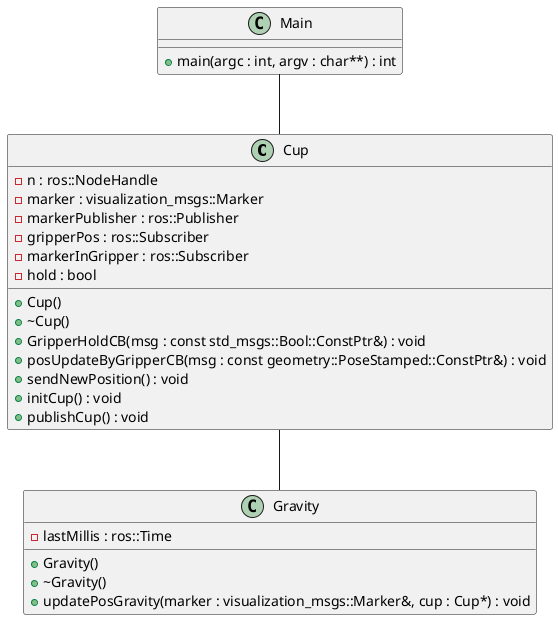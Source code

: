 @startuml

class Cup {
    -n : ros::NodeHandle
    -marker : visualization_msgs::Marker
    -markerPublisher : ros::Publisher
    -gripperPos : ros::Subscriber
    -markerInGripper : ros::Subscriber
    -hold : bool
    +Cup()
    +~Cup()
    +GripperHoldCB(msg : const std_msgs::Bool::ConstPtr&) : void
    +posUpdateByGripperCB(msg : const geometry::PoseStamped::ConstPtr&) : void
    +sendNewPosition() : void
    +initCup() : void
    +publishCup() : void
}

class Gravity {
    -lastMillis : ros::Time
    +Gravity()
    +~Gravity()
    +updatePosGravity(marker : visualization_msgs::Marker&, cup : Cup*) : void
}

class Main {
    +main(argc : int, argv : char**) : int
}

Main -- Cup
Cup -- Gravity

@enduml